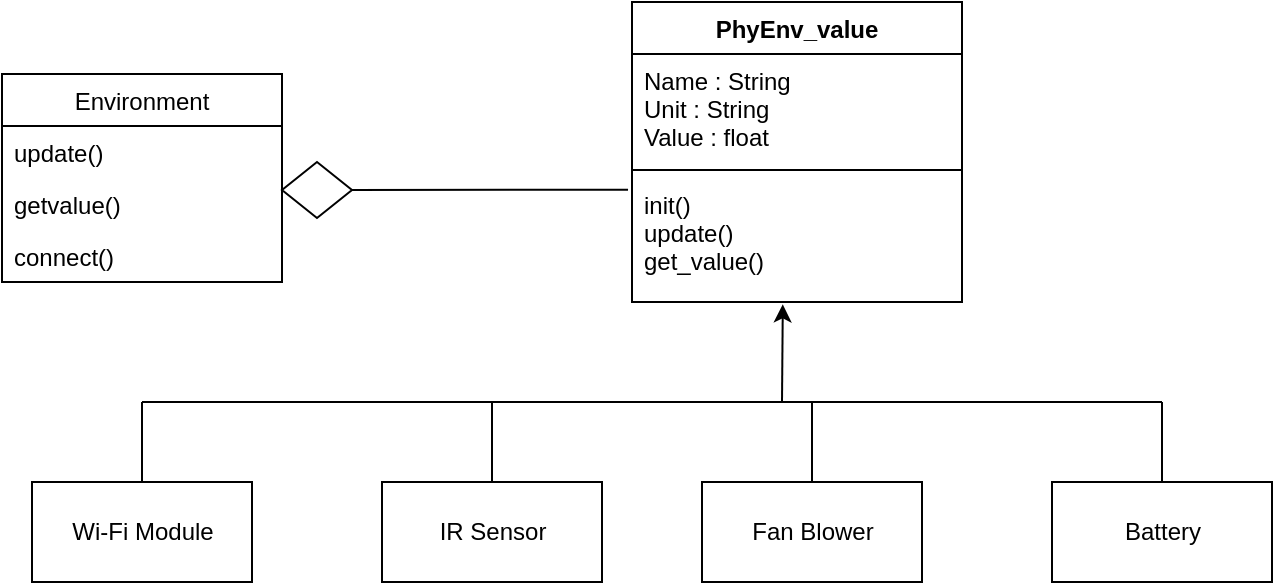<mxfile version="10.6.0" type="github"><diagram id="sqtaoFvngTOFVGv8AcZS" name="Page-1"><mxGraphModel dx="595" dy="277" grid="1" gridSize="10" guides="1" tooltips="1" connect="1" arrows="1" fold="1" page="1" pageScale="1" pageWidth="850" pageHeight="1100" math="0" shadow="0"><root><mxCell id="0"/><mxCell id="1" parent="0"/><mxCell id="4BtXSee5GWSyABZzbKDt-1" value="Wi-Fi Module" style="html=1;" parent="1" vertex="1"><mxGeometry x="100" y="310" width="110" height="50" as="geometry"/></mxCell><mxCell id="4BtXSee5GWSyABZzbKDt-2" value="IR Sensor" style="html=1;" parent="1" vertex="1"><mxGeometry x="275" y="310" width="110" height="50" as="geometry"/></mxCell><mxCell id="4BtXSee5GWSyABZzbKDt-3" value="Fan Blower" style="html=1;" parent="1" vertex="1"><mxGeometry x="435" y="310" width="110" height="50" as="geometry"/></mxCell><mxCell id="4BtXSee5GWSyABZzbKDt-4" value="Battery" style="html=1;" parent="1" vertex="1"><mxGeometry x="610" y="310" width="110" height="50" as="geometry"/></mxCell><mxCell id="4BtXSee5GWSyABZzbKDt-5" value="PhyEnv_value" style="swimlane;fontStyle=1;align=center;verticalAlign=top;childLayout=stackLayout;horizontal=1;startSize=26;horizontalStack=0;resizeParent=1;resizeParentMax=0;resizeLast=0;collapsible=1;marginBottom=0;" parent="1" vertex="1"><mxGeometry x="400" y="70" width="165" height="150" as="geometry"/></mxCell><mxCell id="4BtXSee5GWSyABZzbKDt-6" value="Name : String&#10;Unit : String&#10;Value : float&#10;" style="text;strokeColor=none;fillColor=none;align=left;verticalAlign=top;spacingLeft=4;spacingRight=4;overflow=hidden;rotatable=0;points=[[0,0.5],[1,0.5]];portConstraint=eastwest;" parent="4BtXSee5GWSyABZzbKDt-5" vertex="1"><mxGeometry y="26" width="165" height="54" as="geometry"/></mxCell><mxCell id="4BtXSee5GWSyABZzbKDt-7" value="" style="line;strokeWidth=1;fillColor=none;align=left;verticalAlign=middle;spacingTop=-1;spacingLeft=3;spacingRight=3;rotatable=0;labelPosition=right;points=[];portConstraint=eastwest;" parent="4BtXSee5GWSyABZzbKDt-5" vertex="1"><mxGeometry y="80" width="165" height="8" as="geometry"/></mxCell><mxCell id="4BtXSee5GWSyABZzbKDt-8" value="init()&#10;update()&#10;get_value()&#10;" style="text;strokeColor=none;fillColor=none;align=left;verticalAlign=top;spacingLeft=4;spacingRight=4;overflow=hidden;rotatable=0;points=[[0,0.5],[1,0.5]];portConstraint=eastwest;" parent="4BtXSee5GWSyABZzbKDt-5" vertex="1"><mxGeometry y="88" width="165" height="62" as="geometry"/></mxCell><mxCell id="4BtXSee5GWSyABZzbKDt-21" value="Environment" style="swimlane;fontStyle=0;childLayout=stackLayout;horizontal=1;startSize=26;fillColor=none;horizontalStack=0;resizeParent=1;resizeParentMax=0;resizeLast=0;collapsible=1;marginBottom=0;" parent="1" vertex="1"><mxGeometry x="85" y="106" width="140" height="104" as="geometry"/></mxCell><mxCell id="4BtXSee5GWSyABZzbKDt-22" value="update()" style="text;strokeColor=none;fillColor=none;align=left;verticalAlign=top;spacingLeft=4;spacingRight=4;overflow=hidden;rotatable=0;points=[[0,0.5],[1,0.5]];portConstraint=eastwest;" parent="4BtXSee5GWSyABZzbKDt-21" vertex="1"><mxGeometry y="26" width="140" height="26" as="geometry"/></mxCell><mxCell id="4BtXSee5GWSyABZzbKDt-23" value="getvalue()" style="text;strokeColor=none;fillColor=none;align=left;verticalAlign=top;spacingLeft=4;spacingRight=4;overflow=hidden;rotatable=0;points=[[0,0.5],[1,0.5]];portConstraint=eastwest;" parent="4BtXSee5GWSyABZzbKDt-21" vertex="1"><mxGeometry y="52" width="140" height="26" as="geometry"/></mxCell><mxCell id="4BtXSee5GWSyABZzbKDt-24" value="connect()" style="text;strokeColor=none;fillColor=none;align=left;verticalAlign=top;spacingLeft=4;spacingRight=4;overflow=hidden;rotatable=0;points=[[0,0.5],[1,0.5]];portConstraint=eastwest;" parent="4BtXSee5GWSyABZzbKDt-21" vertex="1"><mxGeometry y="78" width="140" height="26" as="geometry"/></mxCell><mxCell id="S2ZMABkKL6yzJSIiI7dE-1" value="" style="rhombus;whiteSpace=wrap;html=1;" vertex="1" parent="1"><mxGeometry x="225" y="150" width="35" height="28" as="geometry"/></mxCell><mxCell id="S2ZMABkKL6yzJSIiI7dE-2" value="" style="endArrow=none;html=1;entryX=-0.012;entryY=0.094;entryDx=0;entryDy=0;entryPerimeter=0;exitX=1;exitY=0.5;exitDx=0;exitDy=0;" edge="1" parent="1" source="S2ZMABkKL6yzJSIiI7dE-1" target="4BtXSee5GWSyABZzbKDt-8"><mxGeometry width="50" height="50" relative="1" as="geometry"><mxPoint x="90" y="400" as="sourcePoint"/><mxPoint x="140" y="350" as="targetPoint"/></mxGeometry></mxCell><mxCell id="S2ZMABkKL6yzJSIiI7dE-3" value="" style="endArrow=classic;html=1;entryX=0.457;entryY=1.019;entryDx=0;entryDy=0;entryPerimeter=0;" edge="1" parent="1" target="4BtXSee5GWSyABZzbKDt-8"><mxGeometry width="50" height="50" relative="1" as="geometry"><mxPoint x="475" y="270" as="sourcePoint"/><mxPoint x="140" y="350" as="targetPoint"/></mxGeometry></mxCell><mxCell id="S2ZMABkKL6yzJSIiI7dE-4" value="" style="endArrow=none;html=1;" edge="1" parent="1"><mxGeometry width="50" height="50" relative="1" as="geometry"><mxPoint x="155" y="270" as="sourcePoint"/><mxPoint x="665" y="270" as="targetPoint"/></mxGeometry></mxCell><mxCell id="S2ZMABkKL6yzJSIiI7dE-10" value="" style="endArrow=none;html=1;shadow=0;" edge="1" parent="1" source="4BtXSee5GWSyABZzbKDt-1"><mxGeometry width="50" height="50" relative="1" as="geometry"><mxPoint x="90" y="430" as="sourcePoint"/><mxPoint x="155" y="270" as="targetPoint"/></mxGeometry></mxCell><mxCell id="S2ZMABkKL6yzJSIiI7dE-11" value="" style="endArrow=none;html=1;shadow=0;exitX=0.5;exitY=0;exitDx=0;exitDy=0;" edge="1" parent="1" source="4BtXSee5GWSyABZzbKDt-2"><mxGeometry width="50" height="50" relative="1" as="geometry"><mxPoint x="300" y="320" as="sourcePoint"/><mxPoint x="330" y="270" as="targetPoint"/></mxGeometry></mxCell><mxCell id="S2ZMABkKL6yzJSIiI7dE-12" value="" style="endArrow=none;html=1;shadow=0;exitX=0.5;exitY=0;exitDx=0;exitDy=0;" edge="1" parent="1" source="4BtXSee5GWSyABZzbKDt-3"><mxGeometry width="50" height="50" relative="1" as="geometry"><mxPoint x="470" y="310" as="sourcePoint"/><mxPoint x="490" y="270" as="targetPoint"/></mxGeometry></mxCell><mxCell id="S2ZMABkKL6yzJSIiI7dE-13" value="" style="endArrow=none;html=1;shadow=0;exitX=0.5;exitY=0;exitDx=0;exitDy=0;" edge="1" parent="1" source="4BtXSee5GWSyABZzbKDt-4"><mxGeometry width="50" height="50" relative="1" as="geometry"><mxPoint x="650" y="320" as="sourcePoint"/><mxPoint x="665" y="270" as="targetPoint"/></mxGeometry></mxCell></root></mxGraphModel></diagram></mxfile>